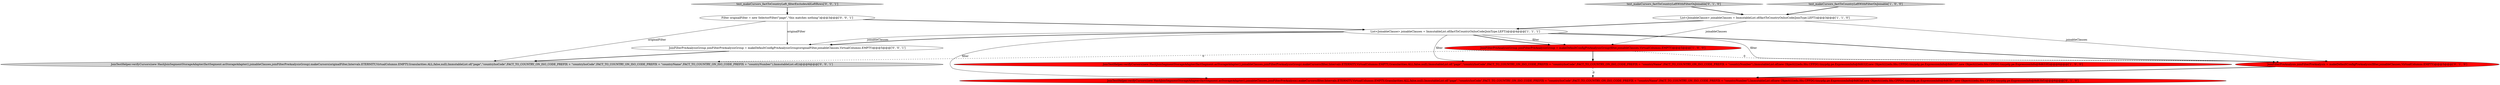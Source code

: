 digraph {
0 [style = filled, label = "JoinFilterPreAnalysisGroup joinFilterPreAnalysisGroup = makeDefaultConfigPreAnalysisGroup(filter,joinableClauses,VirtualColumns.EMPTY)@@@5@@@['1', '0', '0']", fillcolor = red, shape = ellipse image = "AAA1AAABBB1BBB"];
2 [style = filled, label = "JoinTestHelper.verifyCursors(new HashJoinSegmentStorageAdapter(factSegment.asStorageAdapter(),joinableClauses,joinFilterPreAnalysisGroup).makeCursors(filter,Intervals.ETERNITY,VirtualColumns.EMPTY,Granularities.ALL,false,null),ImmutableList.of(\"page\",\"countryIsoCode\",FACT_TO_COUNTRY_ON_ISO_CODE_PREFIX + \"countryIsoCode\",FACT_TO_COUNTRY_ON_ISO_CODE_PREFIX + \"countryName\",FACT_TO_COUNTRY_ON_ISO_CODE_PREFIX + \"countryNumber\"),ImmutableList.of(new Object((((edu.fdu.CPPDG.tinypdg.pe.ExpressionInfo@8d632f,new Object((((edu.fdu.CPPDG.tinypdg.pe.ExpressionInfo@8d6337,new Object((((edu.fdu.CPPDG.tinypdg.pe.ExpressionInfo@8d633f))@@@6@@@['1', '0', '0']", fillcolor = red, shape = ellipse image = "AAA1AAABBB1BBB"];
4 [style = filled, label = "List<JoinableClause> joinableClauses = ImmutableList.of(factToCountryOnIsoCode(JoinType.LEFT))@@@4@@@['1', '1', '1']", fillcolor = white, shape = ellipse image = "AAA0AAABBB1BBB"];
9 [style = filled, label = "test_makeCursors_factToCountryLeft_filterExcludesAllLeftRows['0', '0', '1']", fillcolor = lightgray, shape = diamond image = "AAA0AAABBB3BBB"];
1 [style = filled, label = "List<JoinableClause> joinableClauses = ImmutableList.of(factToCountryOnIsoCode(JoinType.LEFT))@@@3@@@['1', '1', '0']", fillcolor = white, shape = ellipse image = "AAA0AAABBB1BBB"];
6 [style = filled, label = "JoinTestHelper.verifyCursors(new HashJoinSegmentStorageAdapter(factSegment.asStorageAdapter(),joinableClauses,joinFilterPreAnalysis).makeCursors(filter,Intervals.ETERNITY,VirtualColumns.EMPTY,Granularities.ALL,false,null),ImmutableList.of(\"page\",\"countryIsoCode\",FACT_TO_COUNTRY_ON_ISO_CODE_PREFIX + \"countryIsoCode\",FACT_TO_COUNTRY_ON_ISO_CODE_PREFIX + \"countryName\",FACT_TO_COUNTRY_ON_ISO_CODE_PREFIX + \"countryNumber\"),ImmutableList.of(new Object((((edu.fdu.CPPDG.tinypdg.pe.ExpressionInfo@8d63af,new Object((((edu.fdu.CPPDG.tinypdg.pe.ExpressionInfo@8d63b7,new Object((((edu.fdu.CPPDG.tinypdg.pe.ExpressionInfo@8d63bf))@@@6@@@['0', '1', '0']", fillcolor = red, shape = ellipse image = "AAA1AAABBB2BBB"];
3 [style = filled, label = "test_makeCursors_factToCountryLeftWithFilterOnJoinable['1', '0', '0']", fillcolor = lightgray, shape = diamond image = "AAA0AAABBB1BBB"];
7 [style = filled, label = "test_makeCursors_factToCountryLeftWithFilterOnJoinable['0', '1', '0']", fillcolor = lightgray, shape = diamond image = "AAA0AAABBB2BBB"];
8 [style = filled, label = "JoinFilterPreAnalysisGroup joinFilterPreAnalysisGroup = makeDefaultConfigPreAnalysisGroup(originalFilter,joinableClauses,VirtualColumns.EMPTY)@@@5@@@['0', '0', '1']", fillcolor = white, shape = ellipse image = "AAA0AAABBB3BBB"];
5 [style = filled, label = "JoinFilterPreAnalysis joinFilterPreAnalysis = makeDefaultConfigPreAnalysis(filter,joinableClauses,VirtualColumns.EMPTY)@@@5@@@['0', '1', '0']", fillcolor = red, shape = ellipse image = "AAA1AAABBB2BBB"];
10 [style = filled, label = "JoinTestHelper.verifyCursors(new HashJoinSegmentStorageAdapter(factSegment.asStorageAdapter(),joinableClauses,joinFilterPreAnalysisGroup).makeCursors(originalFilter,Intervals.ETERNITY,VirtualColumns.EMPTY,Granularities.ALL,false,null),ImmutableList.of(\"page\",\"countryIsoCode\",FACT_TO_COUNTRY_ON_ISO_CODE_PREFIX + \"countryIsoCode\",FACT_TO_COUNTRY_ON_ISO_CODE_PREFIX + \"countryName\",FACT_TO_COUNTRY_ON_ISO_CODE_PREFIX + \"countryNumber\"),ImmutableList.of())@@@6@@@['0', '0', '1']", fillcolor = lightgray, shape = ellipse image = "AAA0AAABBB3BBB"];
11 [style = filled, label = "Filter originalFilter = new SelectorFilter(\"page\",\"this matches nothing\")@@@3@@@['0', '0', '1']", fillcolor = white, shape = ellipse image = "AAA0AAABBB3BBB"];
8->10 [style = bold, label=""];
1->4 [style = bold, label=""];
7->1 [style = bold, label=""];
9->11 [style = bold, label=""];
3->1 [style = bold, label=""];
0->5 [style = dashed, label="0"];
11->4 [style = bold, label=""];
0->2 [style = bold, label=""];
4->6 [style = solid, label="filter"];
4->2 [style = solid, label="filter"];
0->10 [style = dashed, label="0"];
4->0 [style = bold, label=""];
1->0 [style = solid, label="joinableClauses"];
5->6 [style = bold, label=""];
4->5 [style = solid, label="filter"];
2->6 [style = dashed, label="0"];
4->8 [style = bold, label=""];
1->5 [style = solid, label="joinableClauses"];
11->10 [style = solid, label="originalFilter"];
4->8 [style = solid, label="joinableClauses"];
4->5 [style = bold, label=""];
4->0 [style = solid, label="filter"];
11->8 [style = solid, label="originalFilter"];
}
